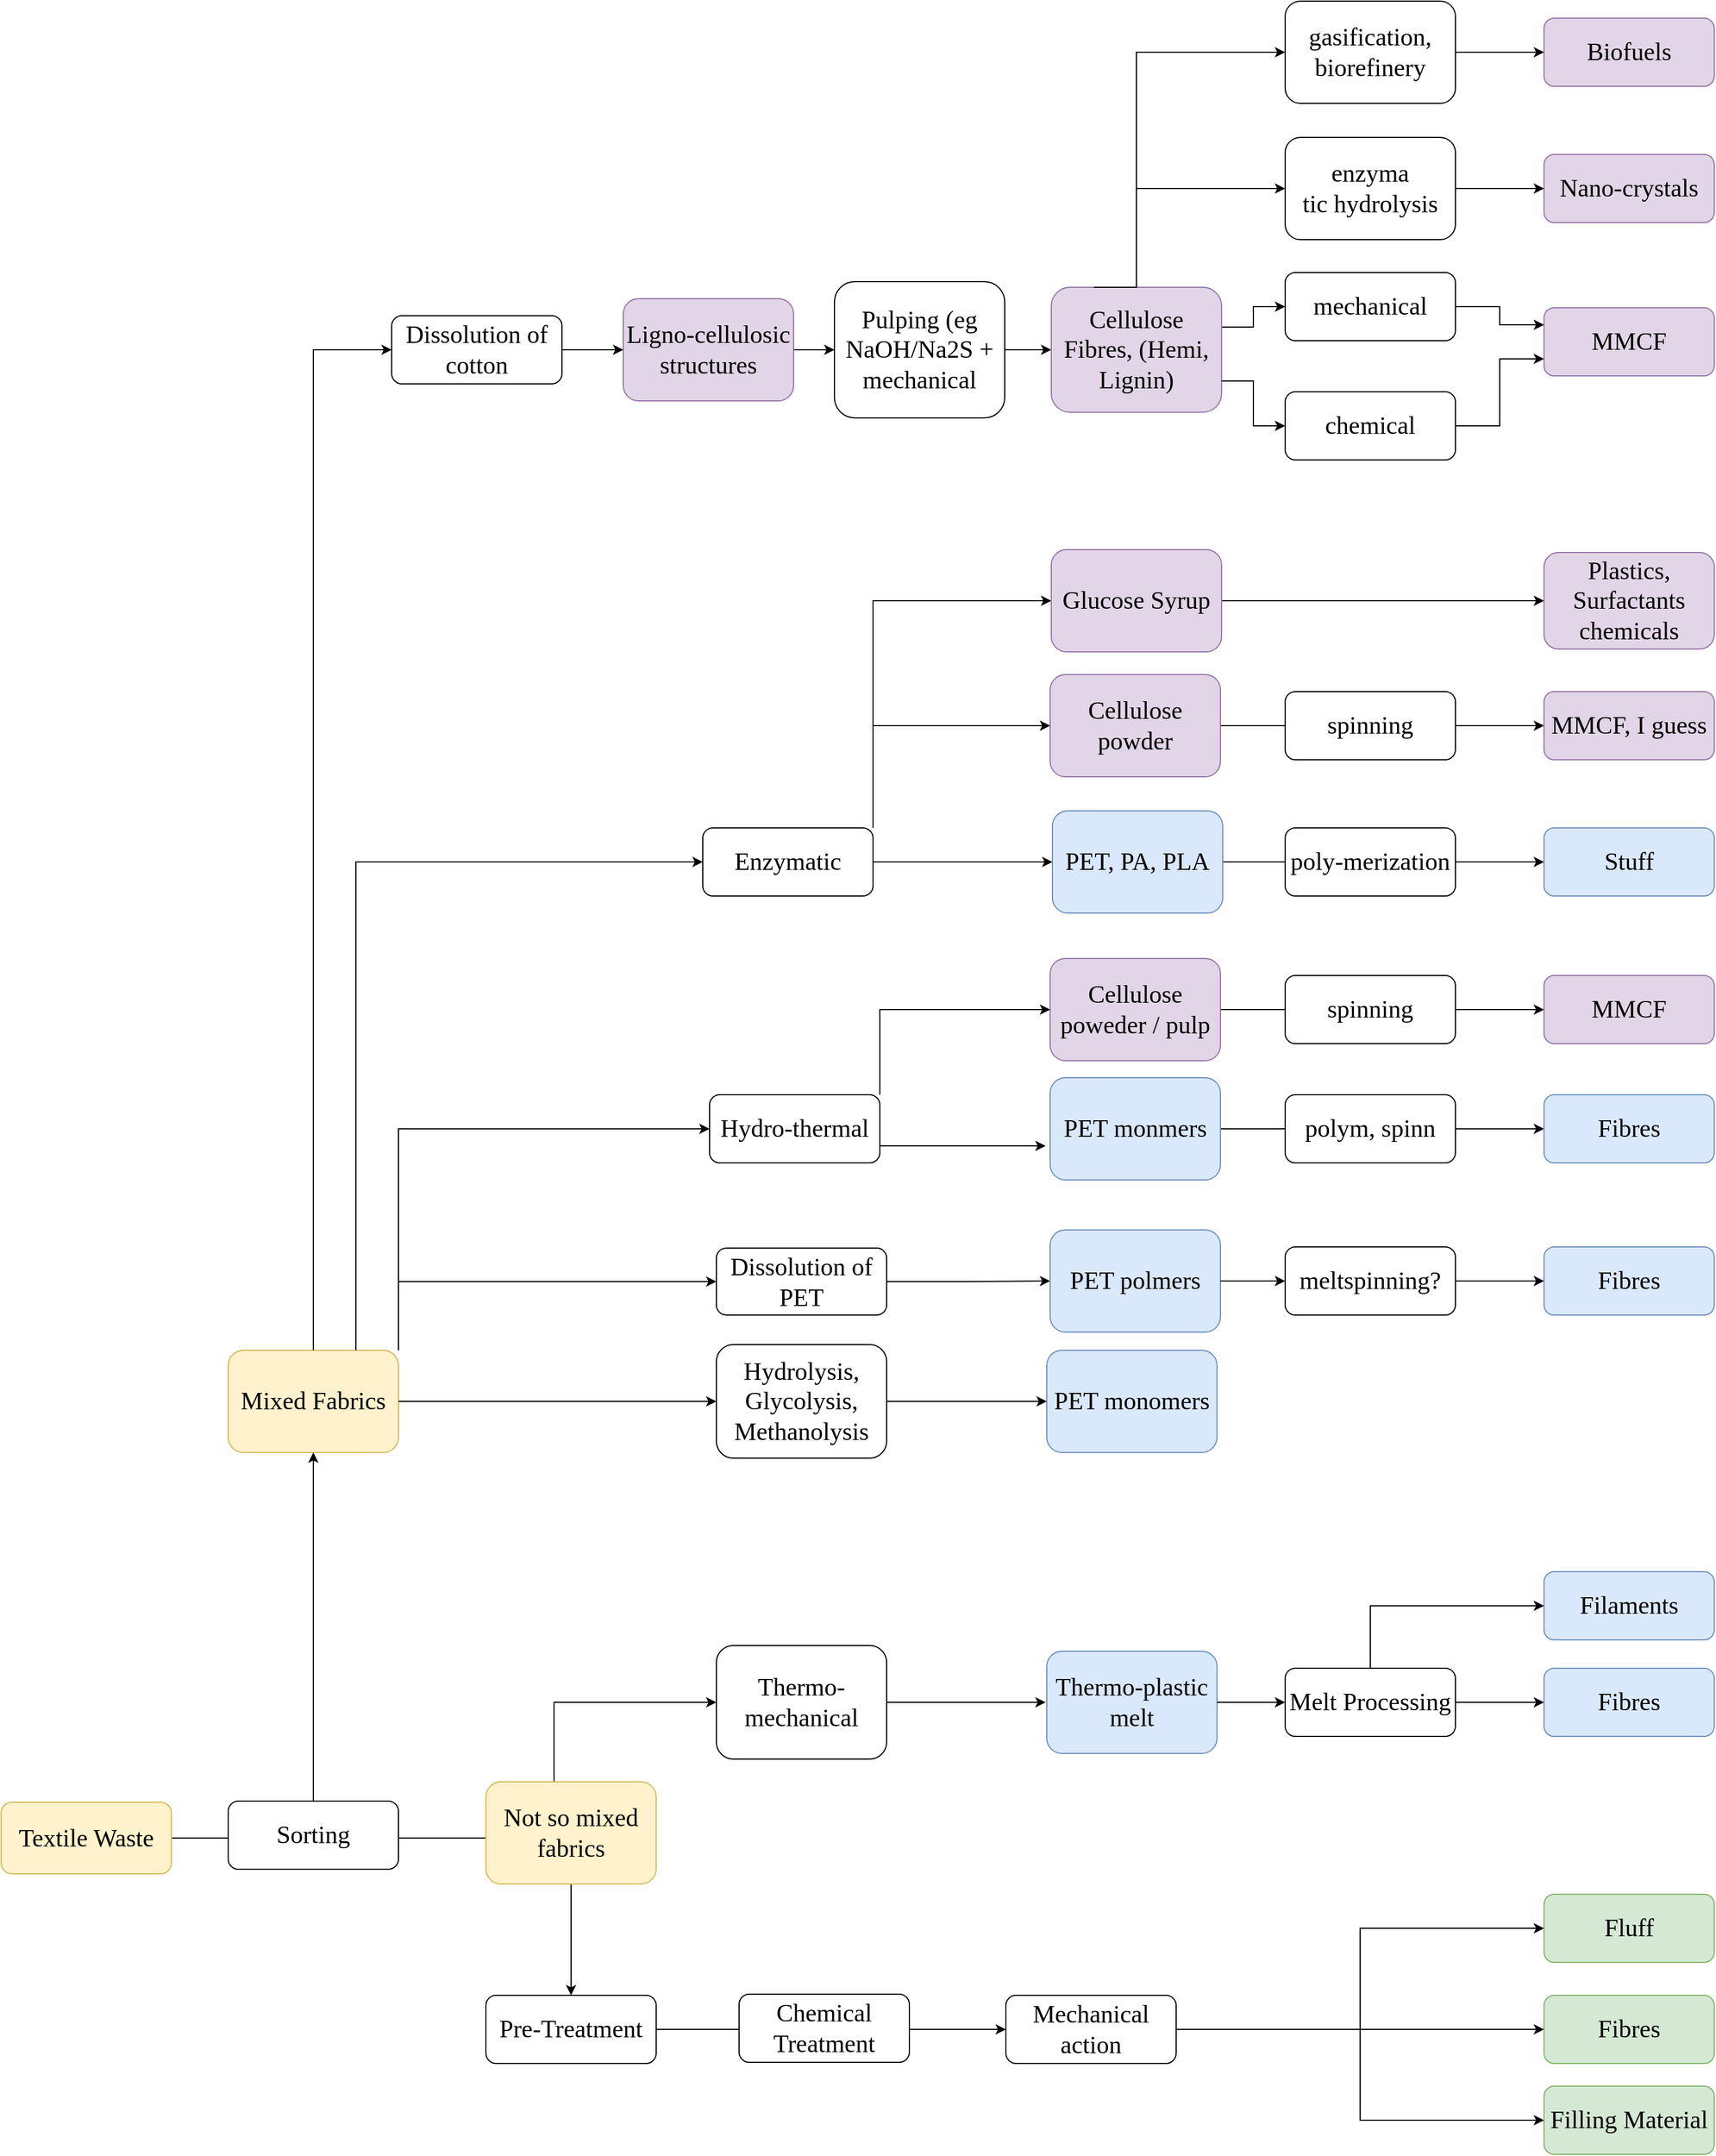 <mxfile version="24.2.5" type="github">
  <diagram name="Seite-1" id="n43Q2hlfnNrCcuuYLtz6">
    <mxGraphModel dx="1766" dy="1739" grid="1" gridSize="10" guides="1" tooltips="1" connect="1" arrows="1" fold="1" page="1" pageScale="1" pageWidth="1169" pageHeight="827" math="0" shadow="0">
      <root>
        <mxCell id="0" />
        <mxCell id="1" parent="0" />
        <mxCell id="uNR0yB9YS_MFiwE8tCcT-3" value="" style="edgeStyle=orthogonalEdgeStyle;rounded=0;orthogonalLoop=1;jettySize=auto;html=1;" parent="1" source="uNR0yB9YS_MFiwE8tCcT-1" target="uNR0yB9YS_MFiwE8tCcT-2" edge="1">
          <mxGeometry relative="1" as="geometry" />
        </mxCell>
        <mxCell id="uNR0yB9YS_MFiwE8tCcT-1" value="Textile Waste" style="rounded=1;whiteSpace=wrap;html=1;fontFamily=Rubik light;fontSize=22;fillColor=#fff2cc;strokeColor=#d6b656;" parent="1" vertex="1">
          <mxGeometry x="70" y="903" width="150" height="63" as="geometry" />
        </mxCell>
        <mxCell id="uNR0yB9YS_MFiwE8tCcT-5" value="" style="edgeStyle=orthogonalEdgeStyle;rounded=0;orthogonalLoop=1;jettySize=auto;html=1;" parent="1" source="uNR0yB9YS_MFiwE8tCcT-2" target="uNR0yB9YS_MFiwE8tCcT-4" edge="1">
          <mxGeometry relative="1" as="geometry" />
        </mxCell>
        <mxCell id="uNR0yB9YS_MFiwE8tCcT-2" value="Pre-Treatment" style="rounded=1;whiteSpace=wrap;html=1;fontFamily=Rubik light;fontSize=22;" parent="1" vertex="1">
          <mxGeometry x="497" y="1073" width="150" height="60" as="geometry" />
        </mxCell>
        <mxCell id="uNR0yB9YS_MFiwE8tCcT-12" value="" style="edgeStyle=orthogonalEdgeStyle;rounded=0;orthogonalLoop=1;jettySize=auto;html=1;entryX=0;entryY=0.5;entryDx=0;entryDy=0;" parent="1" source="uNR0yB9YS_MFiwE8tCcT-4" target="uNR0yB9YS_MFiwE8tCcT-6" edge="1">
          <mxGeometry relative="1" as="geometry">
            <mxPoint x="1426" y="851" as="targetPoint" />
          </mxGeometry>
        </mxCell>
        <mxCell id="uNR0yB9YS_MFiwE8tCcT-4" value="Mechanical action" style="rounded=1;whiteSpace=wrap;html=1;fontFamily=Rubik light;fontSize=22;" parent="1" vertex="1">
          <mxGeometry x="955" y="1073" width="150" height="60" as="geometry" />
        </mxCell>
        <mxCell id="uNR0yB9YS_MFiwE8tCcT-6" value="Fluff" style="rounded=1;whiteSpace=wrap;html=1;fontFamily=Rubik light;fontSize=22;fillColor=#d5e8d4;strokeColor=#82b366;" parent="1" vertex="1">
          <mxGeometry x="1429" y="984" width="150" height="60" as="geometry" />
        </mxCell>
        <mxCell id="uNR0yB9YS_MFiwE8tCcT-7" value="Fibres" style="rounded=1;whiteSpace=wrap;html=1;fontFamily=Rubik light;fontSize=22;fillColor=#d5e8d4;strokeColor=#82b366;" parent="1" vertex="1">
          <mxGeometry x="1429" y="1073" width="150" height="60" as="geometry" />
        </mxCell>
        <mxCell id="uNR0yB9YS_MFiwE8tCcT-8" value="Filling Material" style="rounded=1;whiteSpace=wrap;html=1;fontFamily=Rubik light;fontSize=22;fillColor=#d5e8d4;strokeColor=#82b366;" parent="1" vertex="1">
          <mxGeometry x="1429" y="1153" width="150" height="60" as="geometry" />
        </mxCell>
        <mxCell id="uNR0yB9YS_MFiwE8tCcT-9" value="Chemical Treatment" style="rounded=1;whiteSpace=wrap;html=1;fontFamily=Rubik light;fontSize=22;" parent="1" vertex="1">
          <mxGeometry x="720" y="1072" width="150" height="60" as="geometry" />
        </mxCell>
        <mxCell id="uNR0yB9YS_MFiwE8tCcT-13" value="" style="endArrow=classic;html=1;rounded=0;exitX=1;exitY=0.5;exitDx=0;exitDy=0;" parent="1" source="uNR0yB9YS_MFiwE8tCcT-4" target="uNR0yB9YS_MFiwE8tCcT-7" edge="1">
          <mxGeometry width="50" height="50" relative="1" as="geometry">
            <mxPoint x="942" y="1393" as="sourcePoint" />
            <mxPoint x="992" y="1343" as="targetPoint" />
          </mxGeometry>
        </mxCell>
        <mxCell id="uNR0yB9YS_MFiwE8tCcT-16" value="" style="edgeStyle=orthogonalEdgeStyle;rounded=0;orthogonalLoop=1;jettySize=auto;html=1;entryX=0;entryY=0.5;entryDx=0;entryDy=0;exitX=1;exitY=0.5;exitDx=0;exitDy=0;" parent="1" source="uNR0yB9YS_MFiwE8tCcT-4" target="uNR0yB9YS_MFiwE8tCcT-8" edge="1">
          <mxGeometry relative="1" as="geometry">
            <mxPoint x="1085" y="1113" as="sourcePoint" />
            <mxPoint x="1152" y="1043" as="targetPoint" />
          </mxGeometry>
        </mxCell>
        <mxCell id="uNR0yB9YS_MFiwE8tCcT-31" value="Mixed Fabrics" style="rounded=1;whiteSpace=wrap;html=1;fontFamily=Rubik light;fontSize=22;fillColor=#fff2cc;strokeColor=#d6b656;" parent="1" vertex="1">
          <mxGeometry x="270" y="505" width="150" height="90" as="geometry" />
        </mxCell>
        <mxCell id="uNR0yB9YS_MFiwE8tCcT-34" value="" style="edgeStyle=orthogonalEdgeStyle;rounded=0;orthogonalLoop=1;jettySize=auto;html=1;" parent="1" source="uNR0yB9YS_MFiwE8tCcT-33" target="uNR0yB9YS_MFiwE8tCcT-31" edge="1">
          <mxGeometry relative="1" as="geometry" />
        </mxCell>
        <mxCell id="uNR0yB9YS_MFiwE8tCcT-33" value="Sorting" style="rounded=1;whiteSpace=wrap;html=1;fontFamily=Rubik light;fontSize=22;" parent="1" vertex="1">
          <mxGeometry x="270" y="902" width="150" height="60" as="geometry" />
        </mxCell>
        <mxCell id="uNR0yB9YS_MFiwE8tCcT-39" value="" style="edgeStyle=orthogonalEdgeStyle;rounded=0;orthogonalLoop=1;jettySize=auto;html=1;" parent="1" source="uNR0yB9YS_MFiwE8tCcT-36" target="uNR0yB9YS_MFiwE8tCcT-38" edge="1">
          <mxGeometry relative="1" as="geometry" />
        </mxCell>
        <mxCell id="uNR0yB9YS_MFiwE8tCcT-36" value="Melt Processing" style="rounded=1;whiteSpace=wrap;html=1;fontFamily=Rubik light;fontSize=22;" parent="1" vertex="1">
          <mxGeometry x="1201" y="785" width="150" height="60" as="geometry" />
        </mxCell>
        <mxCell id="uNR0yB9YS_MFiwE8tCcT-37" value="" style="edgeStyle=orthogonalEdgeStyle;rounded=0;orthogonalLoop=1;jettySize=auto;html=1;entryX=0;entryY=0.5;entryDx=0;entryDy=0;exitX=0.447;exitY=0.023;exitDx=0;exitDy=0;exitPerimeter=0;" parent="1" source="uNR0yB9YS_MFiwE8tCcT-43" target="gpuwcMl62I-yFC2jny8J-45" edge="1">
          <mxGeometry relative="1" as="geometry">
            <mxPoint x="627" y="863" as="sourcePoint" />
            <mxPoint x="700" y="863" as="targetPoint" />
            <Array as="points">
              <mxPoint x="557" y="887" />
              <mxPoint x="557" y="815" />
            </Array>
          </mxGeometry>
        </mxCell>
        <mxCell id="uNR0yB9YS_MFiwE8tCcT-38" value="Fibres" style="whiteSpace=wrap;html=1;fontSize=22;fontFamily=Rubik light;rounded=1;fillColor=#dae8fc;strokeColor=#6c8ebf;" parent="1" vertex="1">
          <mxGeometry x="1429" y="785" width="150" height="60" as="geometry" />
        </mxCell>
        <mxCell id="uNR0yB9YS_MFiwE8tCcT-40" value="Filaments" style="whiteSpace=wrap;html=1;fontSize=22;fontFamily=Rubik light;rounded=1;fillColor=#dae8fc;strokeColor=#6c8ebf;" parent="1" vertex="1">
          <mxGeometry x="1429" y="700" width="150" height="60" as="geometry" />
        </mxCell>
        <mxCell id="uNR0yB9YS_MFiwE8tCcT-41" value="" style="edgeStyle=orthogonalEdgeStyle;rounded=0;orthogonalLoop=1;jettySize=auto;html=1;entryX=0;entryY=0.5;entryDx=0;entryDy=0;exitX=0.5;exitY=0;exitDx=0;exitDy=0;" parent="1" source="uNR0yB9YS_MFiwE8tCcT-36" target="uNR0yB9YS_MFiwE8tCcT-40" edge="1">
          <mxGeometry relative="1" as="geometry">
            <mxPoint x="1075" y="700" as="sourcePoint" />
            <mxPoint x="1155" y="700" as="targetPoint" />
          </mxGeometry>
        </mxCell>
        <mxCell id="uNR0yB9YS_MFiwE8tCcT-57" value="" style="edgeStyle=orthogonalEdgeStyle;rounded=0;orthogonalLoop=1;jettySize=auto;html=1;entryX=0;entryY=0.5;entryDx=0;entryDy=0;" parent="1" source="uNR0yB9YS_MFiwE8tCcT-42" target="uNR0yB9YS_MFiwE8tCcT-56" edge="1">
          <mxGeometry relative="1" as="geometry">
            <mxPoint x="790" y="-376" as="targetPoint" />
          </mxGeometry>
        </mxCell>
        <mxCell id="uNR0yB9YS_MFiwE8tCcT-42" value="Ligno-cellulosic structures" style="rounded=1;whiteSpace=wrap;html=1;fontFamily=Rubik light;fontSize=22;fillColor=#e1d5e7;strokeColor=#9673a6;" parent="1" vertex="1">
          <mxGeometry x="618" y="-421" width="150" height="90" as="geometry" />
        </mxCell>
        <mxCell id="uNR0yB9YS_MFiwE8tCcT-43" value="Not so mixed fabrics" style="rounded=1;whiteSpace=wrap;html=1;fontFamily=Rubik light;fontSize=22;fillColor=#fff2cc;strokeColor=#d6b656;" parent="1" vertex="1">
          <mxGeometry x="497" y="885" width="150" height="90" as="geometry" />
        </mxCell>
        <mxCell id="uNR0yB9YS_MFiwE8tCcT-55" value="" style="edgeStyle=orthogonalEdgeStyle;rounded=0;orthogonalLoop=1;jettySize=auto;html=1;" parent="1" source="uNR0yB9YS_MFiwE8tCcT-50" target="uNR0yB9YS_MFiwE8tCcT-42" edge="1">
          <mxGeometry relative="1" as="geometry" />
        </mxCell>
        <mxCell id="uNR0yB9YS_MFiwE8tCcT-50" value="Dissolution of cotton" style="rounded=1;whiteSpace=wrap;html=1;fontFamily=Rubik light;fontSize=22;" parent="1" vertex="1">
          <mxGeometry x="414" y="-406" width="150" height="60" as="geometry" />
        </mxCell>
        <mxCell id="uNR0yB9YS_MFiwE8tCcT-52" value="Thermo-plastic melt" style="rounded=1;whiteSpace=wrap;html=1;fontFamily=Rubik light;fontSize=22;fillColor=#dae8fc;strokeColor=#6c8ebf;" parent="1" vertex="1">
          <mxGeometry x="991" y="770" width="150" height="90" as="geometry" />
        </mxCell>
        <mxCell id="uNR0yB9YS_MFiwE8tCcT-54" value="" style="edgeStyle=orthogonalEdgeStyle;rounded=0;orthogonalLoop=1;jettySize=auto;html=1;exitX=1;exitY=0.5;exitDx=0;exitDy=0;" parent="1" source="uNR0yB9YS_MFiwE8tCcT-52" edge="1" target="uNR0yB9YS_MFiwE8tCcT-36">
          <mxGeometry relative="1" as="geometry">
            <mxPoint x="627" y="863" as="sourcePoint" />
            <mxPoint x="940" y="810" as="targetPoint" />
          </mxGeometry>
        </mxCell>
        <mxCell id="uNR0yB9YS_MFiwE8tCcT-59" value="" style="edgeStyle=orthogonalEdgeStyle;rounded=0;orthogonalLoop=1;jettySize=auto;html=1;exitX=1;exitY=0.5;exitDx=0;exitDy=0;" parent="1" source="uNR0yB9YS_MFiwE8tCcT-56" target="uNR0yB9YS_MFiwE8tCcT-58" edge="1">
          <mxGeometry relative="1" as="geometry">
            <mxPoint x="910" y="-368" as="sourcePoint" />
          </mxGeometry>
        </mxCell>
        <mxCell id="uNR0yB9YS_MFiwE8tCcT-56" value="Pulping (eg NaOH/Na2S + mechanical" style="whiteSpace=wrap;html=1;fontSize=22;fontFamily=Rubik light;rounded=1;" parent="1" vertex="1">
          <mxGeometry x="804" y="-436" width="150" height="120" as="geometry" />
        </mxCell>
        <mxCell id="uNR0yB9YS_MFiwE8tCcT-65" value="" style="edgeStyle=orthogonalEdgeStyle;rounded=0;orthogonalLoop=1;jettySize=auto;html=1;entryX=0;entryY=0.5;entryDx=0;entryDy=0;exitX=0.967;exitY=0.318;exitDx=0;exitDy=0;exitPerimeter=0;" parent="1" source="uNR0yB9YS_MFiwE8tCcT-58" target="uNR0yB9YS_MFiwE8tCcT-63" edge="1">
          <mxGeometry relative="1" as="geometry" />
        </mxCell>
        <mxCell id="uNR0yB9YS_MFiwE8tCcT-58" value="Cellulose Fibres, (Hemi, Lignin)" style="whiteSpace=wrap;html=1;fontSize=22;fontFamily=Rubik light;fillColor=#e1d5e7;strokeColor=#9673a6;rounded=1;" parent="1" vertex="1">
          <mxGeometry x="995" y="-431" width="150" height="110" as="geometry" />
        </mxCell>
        <mxCell id="uNR0yB9YS_MFiwE8tCcT-61" value="MMCF" style="whiteSpace=wrap;html=1;fontSize=22;fontFamily=Rubik light;rounded=1;fillColor=#e1d5e7;strokeColor=#9673a6;" parent="1" vertex="1">
          <mxGeometry x="1429" y="-413" width="150" height="60" as="geometry" />
        </mxCell>
        <mxCell id="uNR0yB9YS_MFiwE8tCcT-63" value="mechanical" style="whiteSpace=wrap;html=1;fontSize=22;fontFamily=Rubik light;rounded=1;" parent="1" vertex="1">
          <mxGeometry x="1201" y="-444" width="150" height="60" as="geometry" />
        </mxCell>
        <mxCell id="uNR0yB9YS_MFiwE8tCcT-64" value="chemical" style="whiteSpace=wrap;html=1;fontSize=22;fontFamily=Rubik light;rounded=1;" parent="1" vertex="1">
          <mxGeometry x="1201" y="-339" width="150" height="60" as="geometry" />
        </mxCell>
        <mxCell id="uNR0yB9YS_MFiwE8tCcT-68" value="" style="edgeStyle=orthogonalEdgeStyle;rounded=0;orthogonalLoop=1;jettySize=auto;html=1;entryX=0;entryY=0.25;entryDx=0;entryDy=0;exitX=1;exitY=0.5;exitDx=0;exitDy=0;" parent="1" source="uNR0yB9YS_MFiwE8tCcT-63" target="uNR0yB9YS_MFiwE8tCcT-61" edge="1">
          <mxGeometry relative="1" as="geometry">
            <mxPoint x="1081" y="-378" as="sourcePoint" />
            <mxPoint x="1181" y="-488" as="targetPoint" />
          </mxGeometry>
        </mxCell>
        <mxCell id="uNR0yB9YS_MFiwE8tCcT-69" value="" style="edgeStyle=orthogonalEdgeStyle;rounded=0;orthogonalLoop=1;jettySize=auto;html=1;entryX=0;entryY=0.75;entryDx=0;entryDy=0;exitX=1;exitY=0.5;exitDx=0;exitDy=0;" parent="1" source="uNR0yB9YS_MFiwE8tCcT-64" target="uNR0yB9YS_MFiwE8tCcT-61" edge="1">
          <mxGeometry relative="1" as="geometry">
            <mxPoint x="1301" y="-488" as="sourcePoint" />
            <mxPoint x="1421" y="-419" as="targetPoint" />
          </mxGeometry>
        </mxCell>
        <mxCell id="uNR0yB9YS_MFiwE8tCcT-70" value="Nano-crystals" style="whiteSpace=wrap;html=1;fontSize=22;fontFamily=Rubik light;rounded=1;fillColor=#e1d5e7;strokeColor=#9673a6;" parent="1" vertex="1">
          <mxGeometry x="1429" y="-548" width="150" height="60" as="geometry" />
        </mxCell>
        <mxCell id="uNR0yB9YS_MFiwE8tCcT-71" value="" style="edgeStyle=orthogonalEdgeStyle;rounded=0;orthogonalLoop=1;jettySize=auto;html=1;entryX=0;entryY=0.5;entryDx=0;entryDy=0;exitX=0.5;exitY=0;exitDx=0;exitDy=0;" parent="1" source="uNR0yB9YS_MFiwE8tCcT-58" target="uNR0yB9YS_MFiwE8tCcT-72" edge="1">
          <mxGeometry relative="1" as="geometry">
            <mxPoint x="1081" y="-378" as="sourcePoint" />
            <mxPoint x="1211" y="-404" as="targetPoint" />
            <Array as="points">
              <mxPoint x="1070" y="-518" />
            </Array>
          </mxGeometry>
        </mxCell>
        <mxCell id="uNR0yB9YS_MFiwE8tCcT-74" value="" style="edgeStyle=orthogonalEdgeStyle;rounded=0;orthogonalLoop=1;jettySize=auto;html=1;" parent="1" source="uNR0yB9YS_MFiwE8tCcT-72" target="uNR0yB9YS_MFiwE8tCcT-70" edge="1">
          <mxGeometry relative="1" as="geometry" />
        </mxCell>
        <mxCell id="uNR0yB9YS_MFiwE8tCcT-72" value="enzyma&lt;div&gt;tic hydrolysis&lt;/div&gt;" style="whiteSpace=wrap;html=1;fontSize=22;fontFamily=Rubik light;rounded=1;" parent="1" vertex="1">
          <mxGeometry x="1201" y="-563" width="150" height="90" as="geometry" />
        </mxCell>
        <mxCell id="uNR0yB9YS_MFiwE8tCcT-75" value="Biofuels" style="whiteSpace=wrap;html=1;fontSize=22;fontFamily=Rubik light;rounded=1;fillColor=#e1d5e7;strokeColor=#9673a6;" parent="1" vertex="1">
          <mxGeometry x="1429" y="-668" width="150" height="60" as="geometry" />
        </mxCell>
        <mxCell id="uNR0yB9YS_MFiwE8tCcT-78" value="" style="edgeStyle=orthogonalEdgeStyle;rounded=0;orthogonalLoop=1;jettySize=auto;html=1;" parent="1" source="uNR0yB9YS_MFiwE8tCcT-76" target="uNR0yB9YS_MFiwE8tCcT-75" edge="1">
          <mxGeometry relative="1" as="geometry" />
        </mxCell>
        <mxCell id="uNR0yB9YS_MFiwE8tCcT-76" value="gasification, biorefinery" style="whiteSpace=wrap;html=1;fontSize=22;fontFamily=Rubik light;rounded=1;" parent="1" vertex="1">
          <mxGeometry x="1201" y="-683" width="150" height="90" as="geometry" />
        </mxCell>
        <mxCell id="uNR0yB9YS_MFiwE8tCcT-77" value="" style="edgeStyle=orthogonalEdgeStyle;rounded=0;orthogonalLoop=1;jettySize=auto;html=1;entryX=0;entryY=0.5;entryDx=0;entryDy=0;exitX=0.25;exitY=0;exitDx=0;exitDy=0;" parent="1" source="uNR0yB9YS_MFiwE8tCcT-58" target="uNR0yB9YS_MFiwE8tCcT-76" edge="1">
          <mxGeometry relative="1" as="geometry">
            <mxPoint x="1025" y="-413" as="sourcePoint" />
            <mxPoint x="1181" y="-508" as="targetPoint" />
            <Array as="points">
              <mxPoint x="1070" y="-431" />
              <mxPoint x="1070" y="-638" />
            </Array>
          </mxGeometry>
        </mxCell>
        <mxCell id="gpuwcMl62I-yFC2jny8J-4" value="" style="edgeStyle=orthogonalEdgeStyle;rounded=0;orthogonalLoop=1;jettySize=auto;html=1;" edge="1" parent="1" source="gpuwcMl62I-yFC2jny8J-1" target="gpuwcMl62I-yFC2jny8J-3">
          <mxGeometry relative="1" as="geometry" />
        </mxCell>
        <mxCell id="gpuwcMl62I-yFC2jny8J-1" value="Dissolution of PET" style="rounded=1;whiteSpace=wrap;html=1;fontFamily=Rubik light;fontSize=22;" vertex="1" parent="1">
          <mxGeometry x="700" y="415" width="150" height="59" as="geometry" />
        </mxCell>
        <mxCell id="gpuwcMl62I-yFC2jny8J-3" value="PET polmers" style="rounded=1;whiteSpace=wrap;html=1;fontFamily=Rubik light;fontSize=22;fillColor=#dae8fc;strokeColor=#6c8ebf;" vertex="1" parent="1">
          <mxGeometry x="994" y="399" width="150" height="90" as="geometry" />
        </mxCell>
        <mxCell id="gpuwcMl62I-yFC2jny8J-5" value="Fibres" style="whiteSpace=wrap;html=1;fontSize=22;fontFamily=Rubik light;rounded=1;fillColor=#dae8fc;strokeColor=#6c8ebf;" vertex="1" parent="1">
          <mxGeometry x="1429" y="414" width="150" height="60" as="geometry" />
        </mxCell>
        <mxCell id="gpuwcMl62I-yFC2jny8J-6" value="" style="edgeStyle=orthogonalEdgeStyle;rounded=0;orthogonalLoop=1;jettySize=auto;html=1;entryX=0;entryY=0.5;entryDx=0;entryDy=0;" edge="1" parent="1" source="gpuwcMl62I-yFC2jny8J-43" target="gpuwcMl62I-yFC2jny8J-5">
          <mxGeometry relative="1" as="geometry">
            <mxPoint x="1110" y="440" as="sourcePoint" />
            <mxPoint x="1004" y="454" as="targetPoint" />
          </mxGeometry>
        </mxCell>
        <mxCell id="gpuwcMl62I-yFC2jny8J-10" value="" style="edgeStyle=orthogonalEdgeStyle;rounded=0;orthogonalLoop=1;jettySize=auto;html=1;" edge="1" parent="1" source="gpuwcMl62I-yFC2jny8J-7" target="gpuwcMl62I-yFC2jny8J-9">
          <mxGeometry relative="1" as="geometry" />
        </mxCell>
        <mxCell id="gpuwcMl62I-yFC2jny8J-7" value="Hydrolysis, Glycolysis, Methanolysis" style="rounded=1;whiteSpace=wrap;html=1;fontFamily=Rubik light;fontSize=22;" vertex="1" parent="1">
          <mxGeometry x="700" y="500" width="150" height="100" as="geometry" />
        </mxCell>
        <mxCell id="gpuwcMl62I-yFC2jny8J-8" value="" style="edgeStyle=orthogonalEdgeStyle;rounded=0;orthogonalLoop=1;jettySize=auto;html=1;exitX=1;exitY=0.5;exitDx=0;exitDy=0;entryX=0;entryY=0.5;entryDx=0;entryDy=0;" edge="1" parent="1" source="uNR0yB9YS_MFiwE8tCcT-31" target="gpuwcMl62I-yFC2jny8J-7">
          <mxGeometry relative="1" as="geometry">
            <mxPoint x="567" y="750" as="sourcePoint" />
            <mxPoint x="607" y="454" as="targetPoint" />
          </mxGeometry>
        </mxCell>
        <mxCell id="gpuwcMl62I-yFC2jny8J-9" value="PET monomers" style="rounded=1;whiteSpace=wrap;html=1;fontFamily=Rubik light;fontSize=22;fillColor=#dae8fc;strokeColor=#6c8ebf;" vertex="1" parent="1">
          <mxGeometry x="991" y="505" width="150" height="90" as="geometry" />
        </mxCell>
        <mxCell id="gpuwcMl62I-yFC2jny8J-11" value="Hydro-thermal" style="rounded=1;whiteSpace=wrap;html=1;fontFamily=Rubik light;fontSize=22;" vertex="1" parent="1">
          <mxGeometry x="694" y="280" width="150" height="60" as="geometry" />
        </mxCell>
        <mxCell id="gpuwcMl62I-yFC2jny8J-14" value="" style="edgeStyle=orthogonalEdgeStyle;rounded=0;orthogonalLoop=1;jettySize=auto;html=1;exitX=0.5;exitY=0;exitDx=0;exitDy=0;entryX=0;entryY=0.5;entryDx=0;entryDy=0;" edge="1" parent="1" source="uNR0yB9YS_MFiwE8tCcT-31" target="uNR0yB9YS_MFiwE8tCcT-50">
          <mxGeometry relative="1" as="geometry">
            <mxPoint x="727" y="454" as="sourcePoint" />
            <mxPoint x="1004" y="454" as="targetPoint" />
          </mxGeometry>
        </mxCell>
        <mxCell id="gpuwcMl62I-yFC2jny8J-28" value="" style="edgeStyle=orthogonalEdgeStyle;rounded=0;orthogonalLoop=1;jettySize=auto;html=1;exitX=1;exitY=0.5;exitDx=0;exitDy=0;" edge="1" parent="1" source="gpuwcMl62I-yFC2jny8J-15" target="gpuwcMl62I-yFC2jny8J-27">
          <mxGeometry relative="1" as="geometry" />
        </mxCell>
        <mxCell id="gpuwcMl62I-yFC2jny8J-30" style="edgeStyle=orthogonalEdgeStyle;rounded=0;orthogonalLoop=1;jettySize=auto;html=1;entryX=0;entryY=0.5;entryDx=0;entryDy=0;exitX=1;exitY=0;exitDx=0;exitDy=0;" edge="1" parent="1" source="gpuwcMl62I-yFC2jny8J-15" target="gpuwcMl62I-yFC2jny8J-26">
          <mxGeometry relative="1" as="geometry">
            <mxPoint x="700" y="40" as="targetPoint" />
          </mxGeometry>
        </mxCell>
        <mxCell id="gpuwcMl62I-yFC2jny8J-15" value="Enzymatic" style="rounded=1;whiteSpace=wrap;html=1;fontFamily=Rubik light;fontSize=22;" vertex="1" parent="1">
          <mxGeometry x="688" y="45" width="150" height="60" as="geometry" />
        </mxCell>
        <mxCell id="gpuwcMl62I-yFC2jny8J-21" value="" style="edgeStyle=orthogonalEdgeStyle;rounded=0;orthogonalLoop=1;jettySize=auto;html=1;" edge="1" parent="1" source="gpuwcMl62I-yFC2jny8J-16" target="gpuwcMl62I-yFC2jny8J-20">
          <mxGeometry relative="1" as="geometry" />
        </mxCell>
        <mxCell id="gpuwcMl62I-yFC2jny8J-16" value="PET monmers" style="rounded=1;whiteSpace=wrap;html=1;fontFamily=Rubik light;fontSize=22;fillColor=#dae8fc;strokeColor=#6c8ebf;" vertex="1" parent="1">
          <mxGeometry x="994" y="265" width="150" height="90" as="geometry" />
        </mxCell>
        <mxCell id="gpuwcMl62I-yFC2jny8J-17" value="" style="edgeStyle=orthogonalEdgeStyle;rounded=0;orthogonalLoop=1;jettySize=auto;html=1;exitX=1;exitY=0.75;exitDx=0;exitDy=0;" edge="1" parent="1" source="gpuwcMl62I-yFC2jny8J-11">
          <mxGeometry relative="1" as="geometry">
            <mxPoint x="727" y="454" as="sourcePoint" />
            <mxPoint x="990" y="325" as="targetPoint" />
          </mxGeometry>
        </mxCell>
        <mxCell id="gpuwcMl62I-yFC2jny8J-23" value="" style="edgeStyle=orthogonalEdgeStyle;rounded=0;orthogonalLoop=1;jettySize=auto;html=1;" edge="1" parent="1" source="gpuwcMl62I-yFC2jny8J-18" target="gpuwcMl62I-yFC2jny8J-22">
          <mxGeometry relative="1" as="geometry" />
        </mxCell>
        <mxCell id="gpuwcMl62I-yFC2jny8J-18" value="Cellulose poweder / pulp" style="rounded=1;whiteSpace=wrap;html=1;fontFamily=Rubik light;fontSize=22;fillColor=#e1d5e7;strokeColor=#9673a6;" vertex="1" parent="1">
          <mxGeometry x="994" y="160" width="150" height="90" as="geometry" />
        </mxCell>
        <mxCell id="gpuwcMl62I-yFC2jny8J-19" value="" style="edgeStyle=orthogonalEdgeStyle;rounded=0;orthogonalLoop=1;jettySize=auto;html=1;exitX=1;exitY=0;exitDx=0;exitDy=0;entryX=0;entryY=0.5;entryDx=0;entryDy=0;" edge="1" parent="1" source="gpuwcMl62I-yFC2jny8J-11" target="gpuwcMl62I-yFC2jny8J-18">
          <mxGeometry relative="1" as="geometry">
            <mxPoint x="727" y="320" as="sourcePoint" />
            <mxPoint x="1004" y="320" as="targetPoint" />
          </mxGeometry>
        </mxCell>
        <mxCell id="gpuwcMl62I-yFC2jny8J-20" value="Fibres" style="whiteSpace=wrap;html=1;fontSize=22;fontFamily=Rubik light;rounded=1;fillColor=#dae8fc;strokeColor=#6c8ebf;" vertex="1" parent="1">
          <mxGeometry x="1429" y="280" width="150" height="60" as="geometry" />
        </mxCell>
        <mxCell id="gpuwcMl62I-yFC2jny8J-22" value="MMCF" style="whiteSpace=wrap;html=1;fontSize=22;fontFamily=Rubik light;rounded=1;fillColor=#e1d5e7;strokeColor=#9673a6;" vertex="1" parent="1">
          <mxGeometry x="1429" y="175" width="150" height="60" as="geometry" />
        </mxCell>
        <mxCell id="gpuwcMl62I-yFC2jny8J-24" value="" style="edgeStyle=orthogonalEdgeStyle;rounded=0;orthogonalLoop=1;jettySize=auto;html=1;exitX=0.75;exitY=0;exitDx=0;exitDy=0;entryX=0;entryY=0.5;entryDx=0;entryDy=0;" edge="1" parent="1" source="uNR0yB9YS_MFiwE8tCcT-31" target="gpuwcMl62I-yFC2jny8J-15">
          <mxGeometry relative="1" as="geometry">
            <mxPoint x="440" y="655" as="sourcePoint" />
            <mxPoint x="500" y="-28" as="targetPoint" />
          </mxGeometry>
        </mxCell>
        <mxCell id="gpuwcMl62I-yFC2jny8J-36" value="" style="edgeStyle=orthogonalEdgeStyle;rounded=0;orthogonalLoop=1;jettySize=auto;html=1;" edge="1" parent="1" source="gpuwcMl62I-yFC2jny8J-25" target="gpuwcMl62I-yFC2jny8J-35">
          <mxGeometry relative="1" as="geometry" />
        </mxCell>
        <mxCell id="gpuwcMl62I-yFC2jny8J-25" value="Cellulose powder" style="rounded=1;whiteSpace=wrap;html=1;fontFamily=Rubik light;fontSize=22;fillColor=#e1d5e7;strokeColor=#9673a6;" vertex="1" parent="1">
          <mxGeometry x="994" y="-90" width="150" height="90" as="geometry" />
        </mxCell>
        <mxCell id="gpuwcMl62I-yFC2jny8J-34" value="" style="edgeStyle=orthogonalEdgeStyle;rounded=0;orthogonalLoop=1;jettySize=auto;html=1;" edge="1" parent="1" source="gpuwcMl62I-yFC2jny8J-26" target="gpuwcMl62I-yFC2jny8J-33">
          <mxGeometry relative="1" as="geometry" />
        </mxCell>
        <mxCell id="gpuwcMl62I-yFC2jny8J-26" value="Glucose Syrup" style="rounded=1;whiteSpace=wrap;html=1;fontFamily=Rubik light;fontSize=22;fillColor=#e1d5e7;strokeColor=#9673a6;" vertex="1" parent="1">
          <mxGeometry x="995" y="-200" width="150" height="90" as="geometry" />
        </mxCell>
        <mxCell id="gpuwcMl62I-yFC2jny8J-38" value="" style="edgeStyle=orthogonalEdgeStyle;rounded=0;orthogonalLoop=1;jettySize=auto;html=1;" edge="1" parent="1" source="gpuwcMl62I-yFC2jny8J-27" target="gpuwcMl62I-yFC2jny8J-37">
          <mxGeometry relative="1" as="geometry" />
        </mxCell>
        <mxCell id="gpuwcMl62I-yFC2jny8J-27" value="PET, PA, PLA" style="rounded=1;whiteSpace=wrap;html=1;fontFamily=Rubik light;fontSize=22;fillColor=#dae8fc;strokeColor=#6c8ebf;" vertex="1" parent="1">
          <mxGeometry x="996" y="30" width="150" height="90" as="geometry" />
        </mxCell>
        <mxCell id="gpuwcMl62I-yFC2jny8J-31" style="edgeStyle=orthogonalEdgeStyle;rounded=0;orthogonalLoop=1;jettySize=auto;html=1;entryX=0;entryY=0.5;entryDx=0;entryDy=0;exitX=1;exitY=0;exitDx=0;exitDy=0;" edge="1" parent="1" source="gpuwcMl62I-yFC2jny8J-15" target="gpuwcMl62I-yFC2jny8J-25">
          <mxGeometry relative="1" as="geometry">
            <mxPoint x="820" y="50" as="targetPoint" />
            <mxPoint x="727" y="116" as="sourcePoint" />
          </mxGeometry>
        </mxCell>
        <mxCell id="gpuwcMl62I-yFC2jny8J-33" value="Plastics, Surfactants chemicals" style="whiteSpace=wrap;html=1;fontSize=22;fontFamily=Rubik light;fillColor=#e1d5e7;strokeColor=#9673a6;rounded=1;" vertex="1" parent="1">
          <mxGeometry x="1429" y="-197.5" width="150" height="85" as="geometry" />
        </mxCell>
        <mxCell id="gpuwcMl62I-yFC2jny8J-35" value="MMCF, I guess" style="whiteSpace=wrap;html=1;fontSize=22;fontFamily=Rubik light;rounded=1;fillColor=#e1d5e7;strokeColor=#9673a6;" vertex="1" parent="1">
          <mxGeometry x="1429" y="-75" width="150" height="60" as="geometry" />
        </mxCell>
        <mxCell id="gpuwcMl62I-yFC2jny8J-37" value="Stuff" style="whiteSpace=wrap;html=1;fontSize=22;fontFamily=Rubik light;rounded=1;fillColor=#dae8fc;strokeColor=#6c8ebf;" vertex="1" parent="1">
          <mxGeometry x="1429" y="45" width="150" height="60" as="geometry" />
        </mxCell>
        <mxCell id="gpuwcMl62I-yFC2jny8J-39" value="spinning" style="whiteSpace=wrap;html=1;fontSize=22;fontFamily=Rubik light;rounded=1;" vertex="1" parent="1">
          <mxGeometry x="1201" y="-75" width="150" height="60" as="geometry" />
        </mxCell>
        <mxCell id="gpuwcMl62I-yFC2jny8J-40" value="poly-merization" style="whiteSpace=wrap;html=1;fontSize=22;fontFamily=Rubik light;rounded=1;" vertex="1" parent="1">
          <mxGeometry x="1201" y="45" width="150" height="60" as="geometry" />
        </mxCell>
        <mxCell id="gpuwcMl62I-yFC2jny8J-41" value="spinning" style="whiteSpace=wrap;html=1;fontSize=22;fontFamily=Rubik light;rounded=1;" vertex="1" parent="1">
          <mxGeometry x="1201" y="175" width="150" height="60" as="geometry" />
        </mxCell>
        <mxCell id="gpuwcMl62I-yFC2jny8J-42" value="polym, spinn" style="whiteSpace=wrap;html=1;fontSize=22;fontFamily=Rubik light;rounded=1;" vertex="1" parent="1">
          <mxGeometry x="1201" y="280" width="150" height="60" as="geometry" />
        </mxCell>
        <mxCell id="gpuwcMl62I-yFC2jny8J-44" value="" style="edgeStyle=orthogonalEdgeStyle;rounded=0;orthogonalLoop=1;jettySize=auto;html=1;entryX=0;entryY=0.5;entryDx=0;entryDy=0;exitX=1;exitY=0.5;exitDx=0;exitDy=0;" edge="1" parent="1" source="gpuwcMl62I-yFC2jny8J-3" target="gpuwcMl62I-yFC2jny8J-43">
          <mxGeometry relative="1" as="geometry">
            <mxPoint x="1110" y="440" as="sourcePoint" />
            <mxPoint x="1429" y="440" as="targetPoint" />
          </mxGeometry>
        </mxCell>
        <mxCell id="gpuwcMl62I-yFC2jny8J-43" value="meltspinning?" style="whiteSpace=wrap;html=1;fontSize=22;fontFamily=Rubik light;rounded=1;" vertex="1" parent="1">
          <mxGeometry x="1201" y="414" width="150" height="60" as="geometry" />
        </mxCell>
        <mxCell id="gpuwcMl62I-yFC2jny8J-45" value="Thermo-mechanical" style="rounded=1;whiteSpace=wrap;html=1;fontFamily=Rubik light;fontSize=22;" vertex="1" parent="1">
          <mxGeometry x="700" y="765" width="150" height="100" as="geometry" />
        </mxCell>
        <mxCell id="gpuwcMl62I-yFC2jny8J-46" value="" style="edgeStyle=orthogonalEdgeStyle;rounded=0;orthogonalLoop=1;jettySize=auto;html=1;exitX=1;exitY=0.5;exitDx=0;exitDy=0;" edge="1" parent="1" source="gpuwcMl62I-yFC2jny8J-45">
          <mxGeometry relative="1" as="geometry">
            <mxPoint x="1361" y="825" as="sourcePoint" />
            <mxPoint x="990" y="815" as="targetPoint" />
          </mxGeometry>
        </mxCell>
        <mxCell id="gpuwcMl62I-yFC2jny8J-47" value="" style="edgeStyle=orthogonalEdgeStyle;rounded=0;orthogonalLoop=1;jettySize=auto;html=1;exitX=1;exitY=0;exitDx=0;exitDy=0;entryX=0;entryY=0.5;entryDx=0;entryDy=0;" edge="1" parent="1" source="uNR0yB9YS_MFiwE8tCcT-31" target="gpuwcMl62I-yFC2jny8J-1">
          <mxGeometry relative="1" as="geometry">
            <mxPoint x="860" y="560" as="sourcePoint" />
            <mxPoint x="1001" y="560" as="targetPoint" />
          </mxGeometry>
        </mxCell>
        <mxCell id="gpuwcMl62I-yFC2jny8J-48" value="" style="edgeStyle=orthogonalEdgeStyle;rounded=0;orthogonalLoop=1;jettySize=auto;html=1;exitX=1;exitY=0;exitDx=0;exitDy=0;entryX=0;entryY=0.5;entryDx=0;entryDy=0;" edge="1" parent="1" source="uNR0yB9YS_MFiwE8tCcT-31" target="gpuwcMl62I-yFC2jny8J-11">
          <mxGeometry relative="1" as="geometry">
            <mxPoint x="430" y="515" as="sourcePoint" />
            <mxPoint x="710" y="455" as="targetPoint" />
          </mxGeometry>
        </mxCell>
        <mxCell id="gpuwcMl62I-yFC2jny8J-49" value="" style="edgeStyle=orthogonalEdgeStyle;rounded=0;orthogonalLoop=1;jettySize=auto;html=1;entryX=0;entryY=0.5;entryDx=0;entryDy=0;exitX=1;exitY=0.75;exitDx=0;exitDy=0;" edge="1" parent="1" source="uNR0yB9YS_MFiwE8tCcT-58" target="uNR0yB9YS_MFiwE8tCcT-64">
          <mxGeometry relative="1" as="geometry">
            <mxPoint x="1110" y="-393" as="sourcePoint" />
            <mxPoint x="1211" y="-404" as="targetPoint" />
          </mxGeometry>
        </mxCell>
      </root>
    </mxGraphModel>
  </diagram>
</mxfile>
